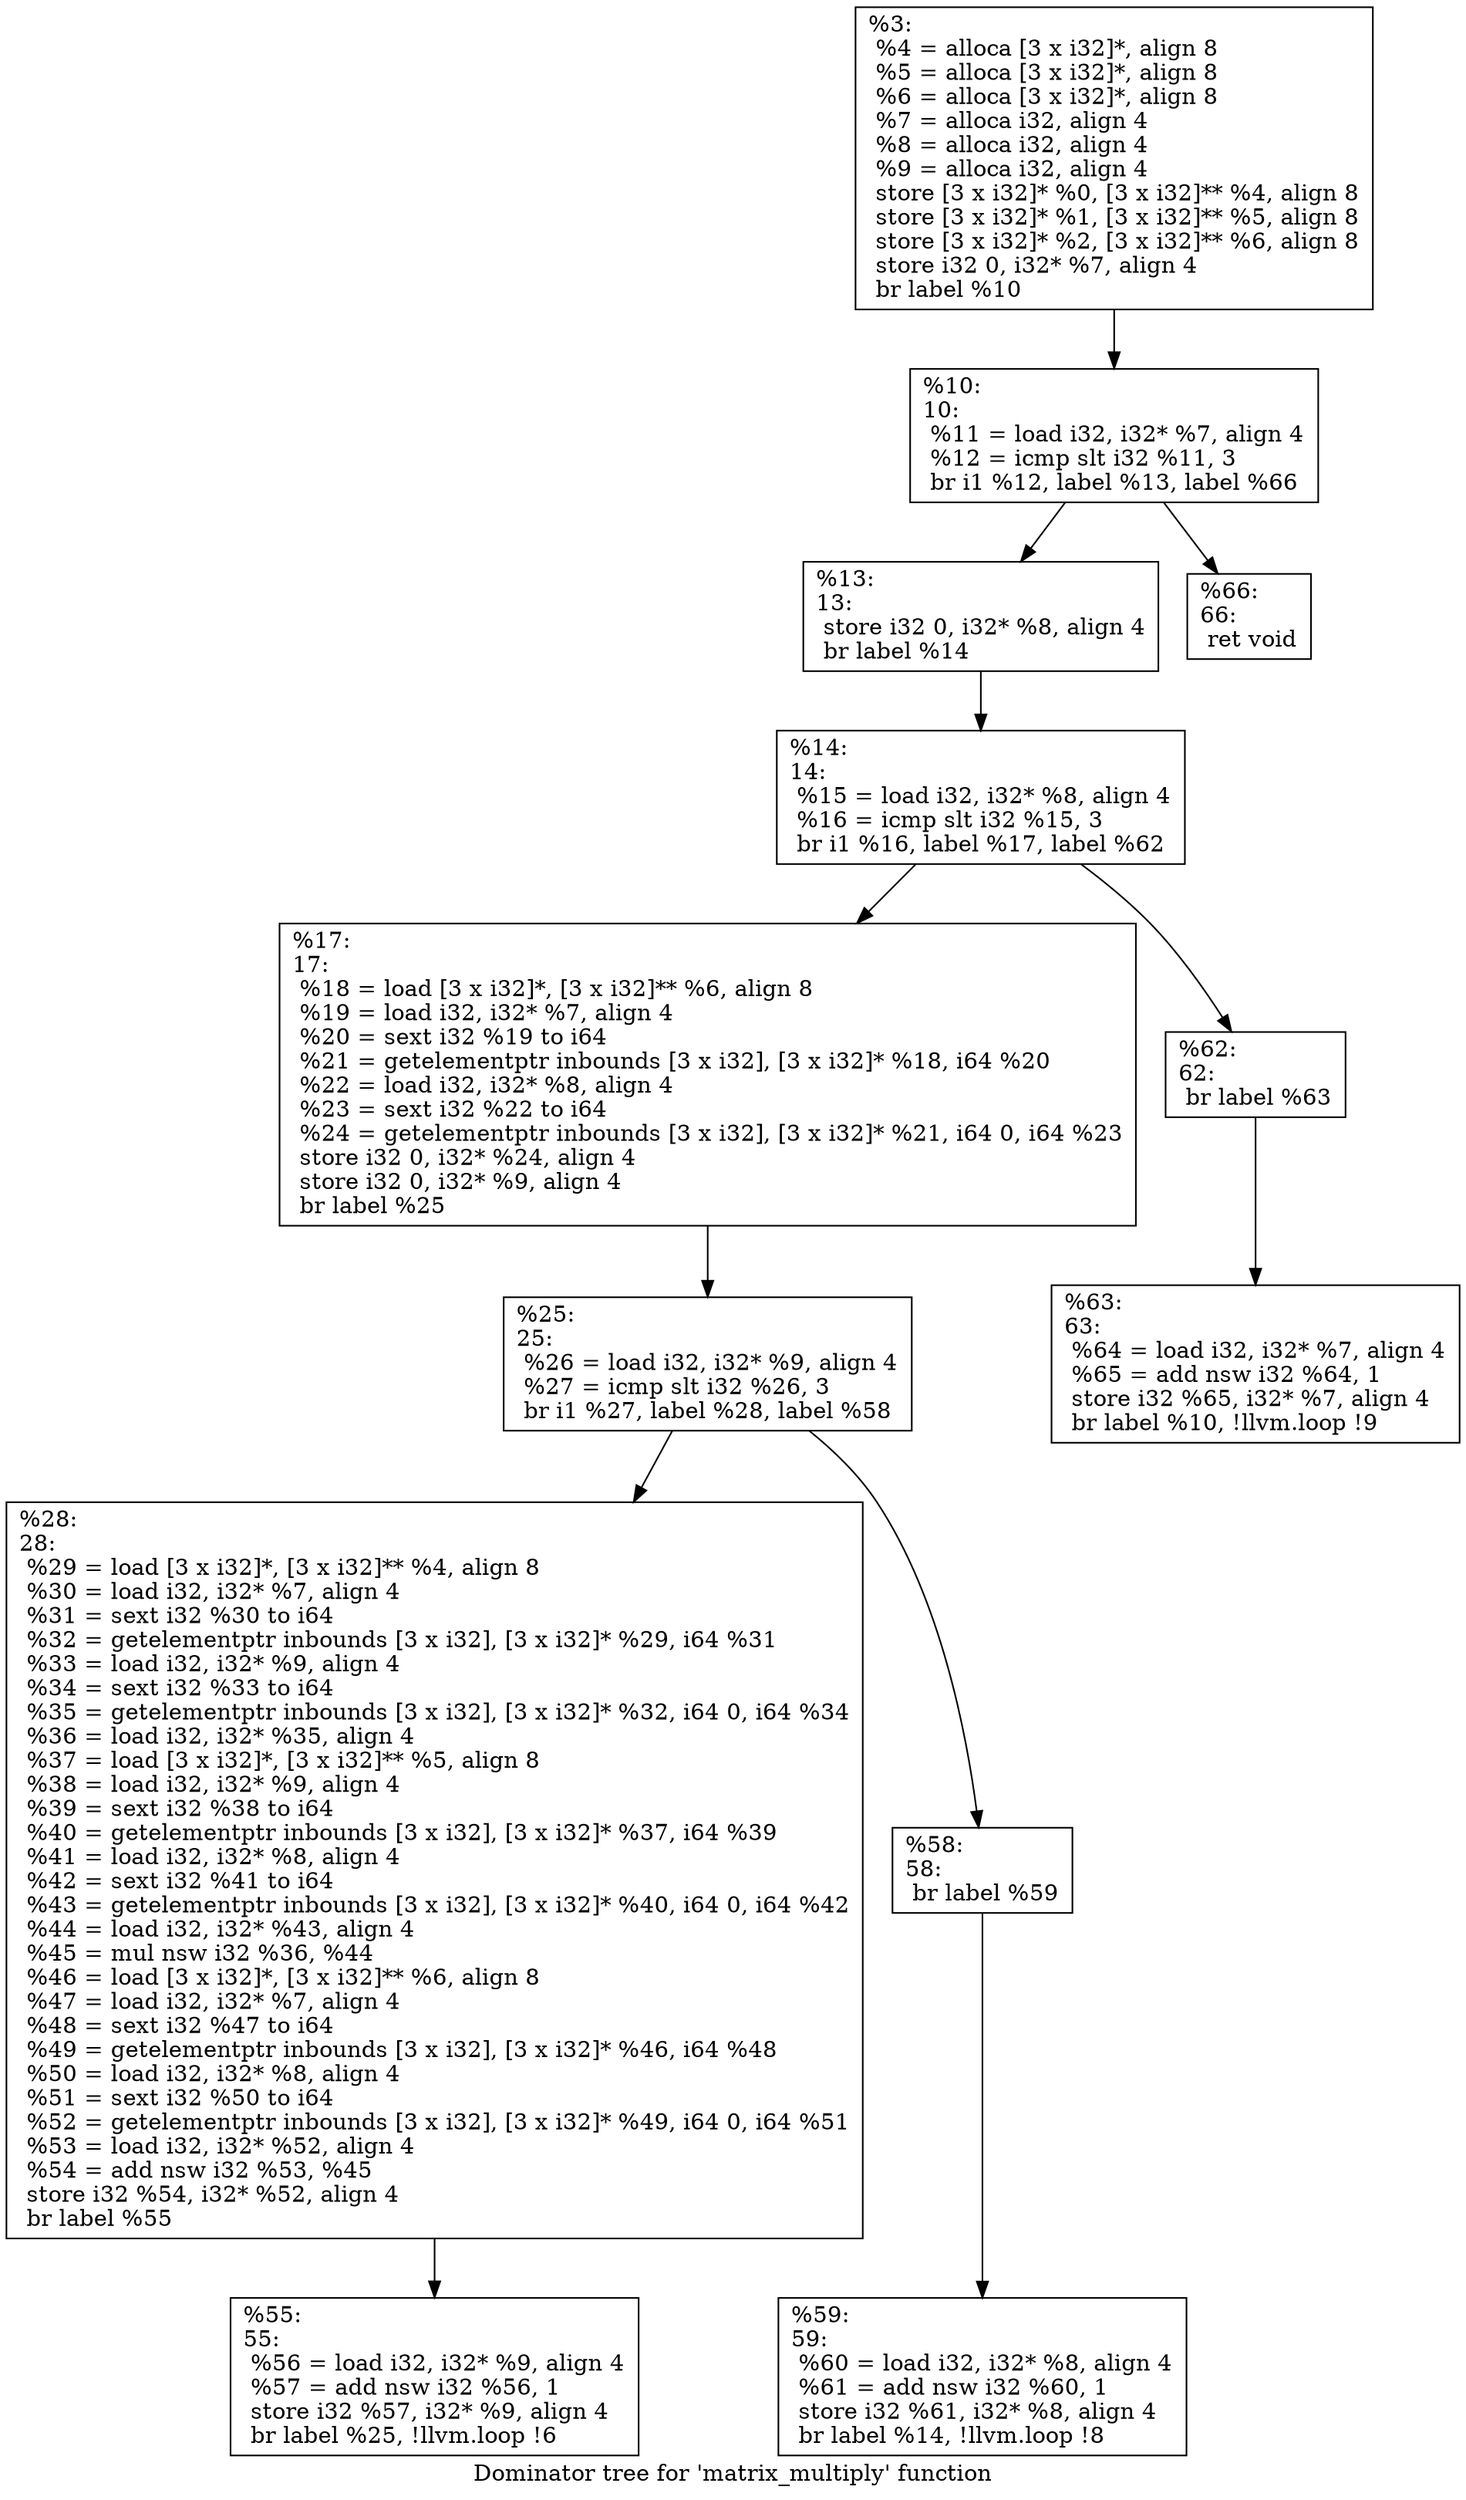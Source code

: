 digraph "Dominator tree for 'matrix_multiply' function" {
	label="Dominator tree for 'matrix_multiply' function";

	Node0x55d0014485f0 [shape=record,label="{%3:\l  %4 = alloca [3 x i32]*, align 8\l  %5 = alloca [3 x i32]*, align 8\l  %6 = alloca [3 x i32]*, align 8\l  %7 = alloca i32, align 4\l  %8 = alloca i32, align 4\l  %9 = alloca i32, align 4\l  store [3 x i32]* %0, [3 x i32]** %4, align 8\l  store [3 x i32]* %1, [3 x i32]** %5, align 8\l  store [3 x i32]* %2, [3 x i32]** %6, align 8\l  store i32 0, i32* %7, align 4\l  br label %10\l}"];
	Node0x55d0014485f0 -> Node0x55d001448650;
	Node0x55d001448650 [shape=record,label="{%10:\l10:                                               \l  %11 = load i32, i32* %7, align 4\l  %12 = icmp slt i32 %11, 3\l  br i1 %12, label %13, label %66\l}"];
	Node0x55d001448650 -> Node0x55d001448f80;
	Node0x55d001448650 -> Node0x55d00145a6f0;
	Node0x55d001448f80 [shape=record,label="{%13:\l13:                                               \l  store i32 0, i32* %8, align 4\l  br label %14\l}"];
	Node0x55d001448f80 -> Node0x55d001452370;
	Node0x55d001452370 [shape=record,label="{%14:\l14:                                               \l  %15 = load i32, i32* %8, align 4\l  %16 = icmp slt i32 %15, 3\l  br i1 %16, label %17, label %62\l}"];
	Node0x55d001452370 -> Node0x55d001445f90;
	Node0x55d001452370 -> Node0x55d001449210;
	Node0x55d001445f90 [shape=record,label="{%17:\l17:                                               \l  %18 = load [3 x i32]*, [3 x i32]** %6, align 8\l  %19 = load i32, i32* %7, align 4\l  %20 = sext i32 %19 to i64\l  %21 = getelementptr inbounds [3 x i32], [3 x i32]* %18, i64 %20\l  %22 = load i32, i32* %8, align 4\l  %23 = sext i32 %22 to i64\l  %24 = getelementptr inbounds [3 x i32], [3 x i32]* %21, i64 0, i64 %23\l  store i32 0, i32* %24, align 4\l  store i32 0, i32* %9, align 4\l  br label %25\l}"];
	Node0x55d001445f90 -> Node0x55d0014496e0;
	Node0x55d0014496e0 [shape=record,label="{%25:\l25:                                               \l  %26 = load i32, i32* %9, align 4\l  %27 = icmp slt i32 %26, 3\l  br i1 %27, label %28, label %58\l}"];
	Node0x55d0014496e0 -> Node0x55d001454920;
	Node0x55d0014496e0 -> Node0x55d001445ff0;
	Node0x55d001454920 [shape=record,label="{%28:\l28:                                               \l  %29 = load [3 x i32]*, [3 x i32]** %4, align 8\l  %30 = load i32, i32* %7, align 4\l  %31 = sext i32 %30 to i64\l  %32 = getelementptr inbounds [3 x i32], [3 x i32]* %29, i64 %31\l  %33 = load i32, i32* %9, align 4\l  %34 = sext i32 %33 to i64\l  %35 = getelementptr inbounds [3 x i32], [3 x i32]* %32, i64 0, i64 %34\l  %36 = load i32, i32* %35, align 4\l  %37 = load [3 x i32]*, [3 x i32]** %5, align 8\l  %38 = load i32, i32* %9, align 4\l  %39 = sext i32 %38 to i64\l  %40 = getelementptr inbounds [3 x i32], [3 x i32]* %37, i64 %39\l  %41 = load i32, i32* %8, align 4\l  %42 = sext i32 %41 to i64\l  %43 = getelementptr inbounds [3 x i32], [3 x i32]* %40, i64 0, i64 %42\l  %44 = load i32, i32* %43, align 4\l  %45 = mul nsw i32 %36, %44\l  %46 = load [3 x i32]*, [3 x i32]** %6, align 8\l  %47 = load i32, i32* %7, align 4\l  %48 = sext i32 %47 to i64\l  %49 = getelementptr inbounds [3 x i32], [3 x i32]* %46, i64 %48\l  %50 = load i32, i32* %8, align 4\l  %51 = sext i32 %50 to i64\l  %52 = getelementptr inbounds [3 x i32], [3 x i32]* %49, i64 0, i64 %51\l  %53 = load i32, i32* %52, align 4\l  %54 = add nsw i32 %53, %45\l  store i32 %54, i32* %52, align 4\l  br label %55\l}"];
	Node0x55d001454920 -> Node0x55d001449c00;
	Node0x55d001449c00 [shape=record,label="{%55:\l55:                                               \l  %56 = load i32, i32* %9, align 4\l  %57 = add nsw i32 %56, 1\l  store i32 %57, i32* %9, align 4\l  br label %25, !llvm.loop !6\l}"];
	Node0x55d001445ff0 [shape=record,label="{%58:\l58:                                               \l  br label %59\l}"];
	Node0x55d001445ff0 -> Node0x55d0014491b0;
	Node0x55d0014491b0 [shape=record,label="{%59:\l59:                                               \l  %60 = load i32, i32* %8, align 4\l  %61 = add nsw i32 %60, 1\l  store i32 %61, i32* %8, align 4\l  br label %14, !llvm.loop !8\l}"];
	Node0x55d001449210 [shape=record,label="{%62:\l62:                                               \l  br label %63\l}"];
	Node0x55d001449210 -> Node0x55d00145a690;
	Node0x55d00145a690 [shape=record,label="{%63:\l63:                                               \l  %64 = load i32, i32* %7, align 4\l  %65 = add nsw i32 %64, 1\l  store i32 %65, i32* %7, align 4\l  br label %10, !llvm.loop !9\l}"];
	Node0x55d00145a6f0 [shape=record,label="{%66:\l66:                                               \l  ret void\l}"];
}
